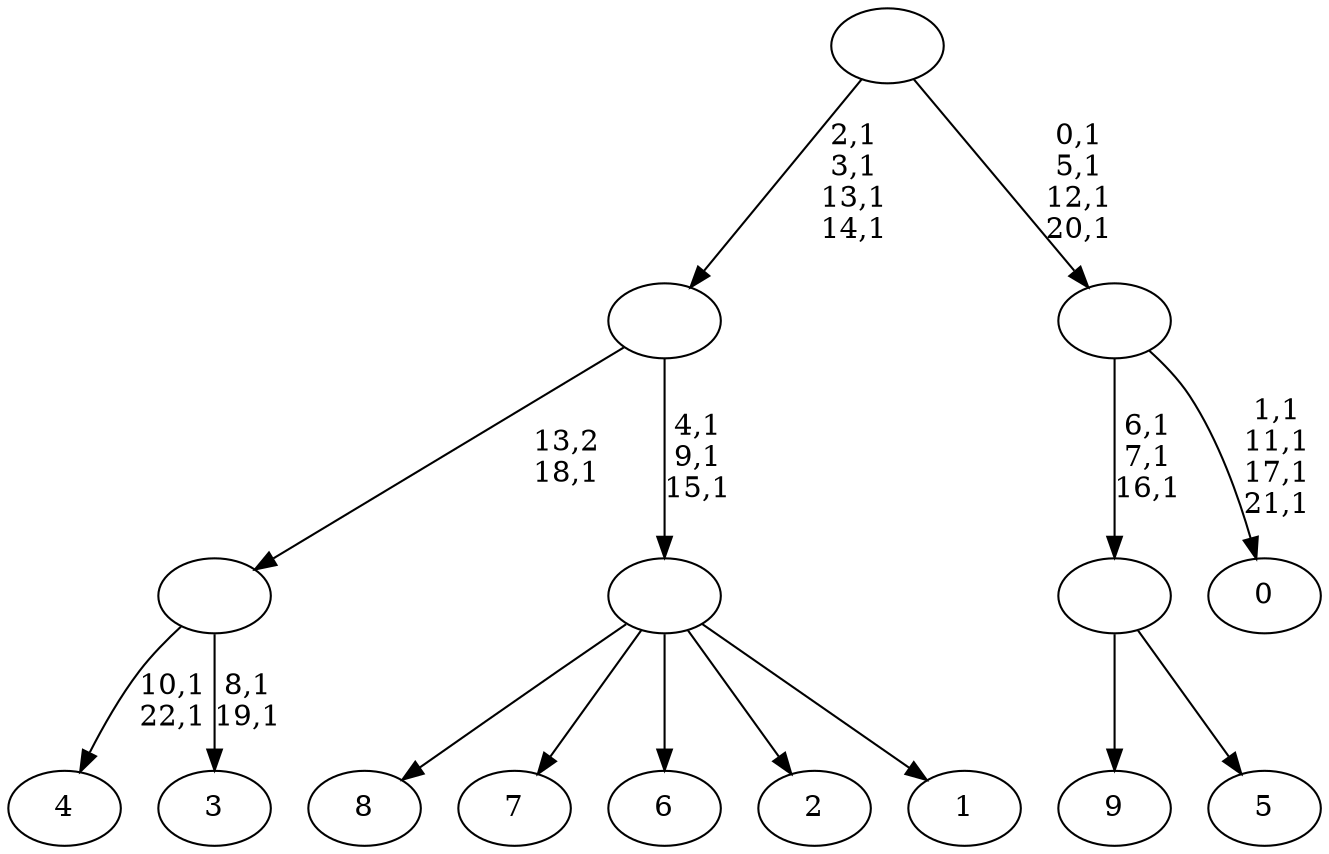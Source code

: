 digraph T {
	33 [label="9"]
	32 [label="8"]
	31 [label="7"]
	30 [label="6"]
	29 [label="5"]
	28 [label=""]
	25 [label="4"]
	22 [label="3"]
	19 [label=""]
	18 [label="2"]
	17 [label="1"]
	16 [label=""]
	13 [label=""]
	9 [label="0"]
	4 [label=""]
	0 [label=""]
	28 -> 33 [label=""]
	28 -> 29 [label=""]
	19 -> 22 [label="8,1\n19,1"]
	19 -> 25 [label="10,1\n22,1"]
	16 -> 32 [label=""]
	16 -> 31 [label=""]
	16 -> 30 [label=""]
	16 -> 18 [label=""]
	16 -> 17 [label=""]
	13 -> 16 [label="4,1\n9,1\n15,1"]
	13 -> 19 [label="13,2\n18,1"]
	4 -> 9 [label="1,1\n11,1\n17,1\n21,1"]
	4 -> 28 [label="6,1\n7,1\n16,1"]
	0 -> 4 [label="0,1\n5,1\n12,1\n20,1"]
	0 -> 13 [label="2,1\n3,1\n13,1\n14,1"]
}
